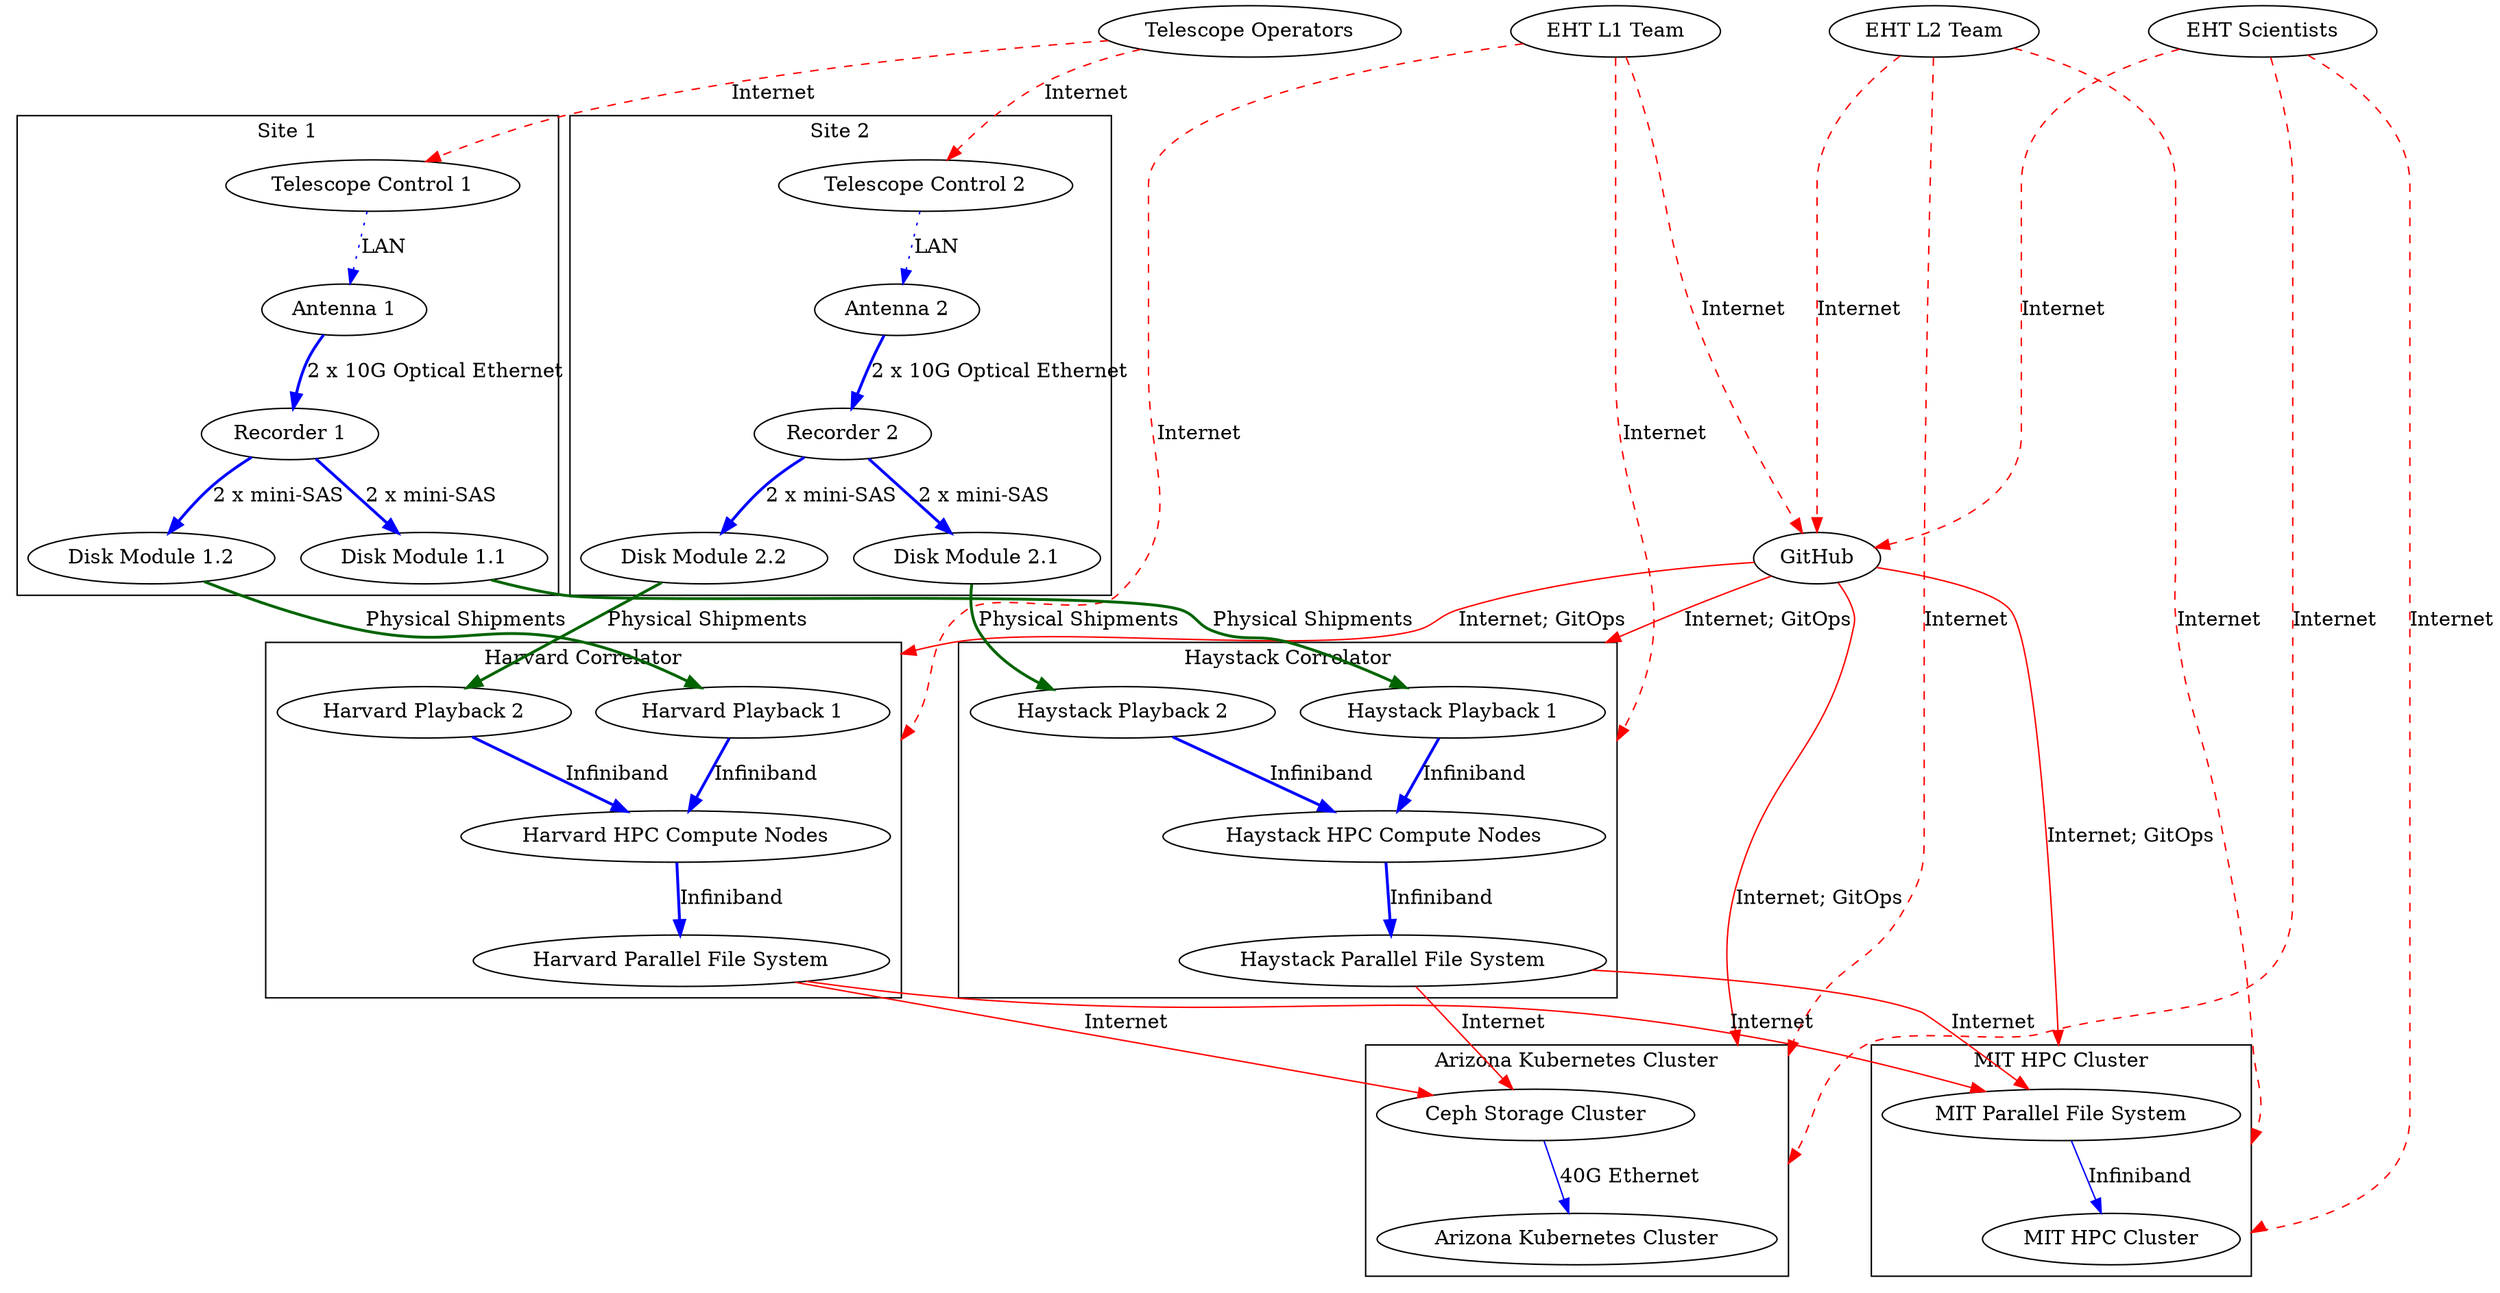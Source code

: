 digraph G {
	compound=true;

	edge [color=red, style=dashed, label=Internet];
	"Telescope Operators" -> "Telescope Control 1";
	"Telescope Operators" -> "Telescope Control 2";
	"Telescope Operators" -> "EHT L1 Team" -> "EHT L2 Team" -> "EHT Scientists" [ style=invis, weight=10 ];

	"EHT L1 Team" -> "Haystack HPC Compute Nodes" [lhead=cluster5];
	"EHT L1 Team" -> "Harvard HPC Compute Nodes"  [lhead=cluster6];
	"EHT L1 Team" -> "GitHub";

	"EHT L2 Team" -> "MIT HPC Cluster"            [lhead=cluster7];
	"EHT L2 Team" -> "Arizona Kubernetes Cluster" [lhead=cluster8];
	"EHT L2 Team" -> "GitHub";

	"EHT Scientists" -> "MIT HPC Cluster"            [lhead=cluster7];
	"EHT Scientists" -> "Arizona Kubernetes Cluster" [lhead=cluster8];
	"EHT Scientists" -> "GitHub";

	{
		rank = same;
		"Telescope Operators";
		"EHT L1 Team";
		"EHT L2 Team";
		"EHT Scientists";
	}

	edge [color=red, style=solid, label="Internet; GitOps"];
	"GitHub" -> "Haystack Playback 1"        [lhead=cluster5];
	"GitHub" -> "Harvard Playback 1"         [lhead=cluster6];
	"GitHub" -> "MIT Parallel File System"   [lhead=cluster7];
	"GitHub" -> "Arizona Kubernetes Cluster" [lhead=cluster8];

	subgraph cluster1 {
		label = "Site 1";
		edge [color=blue, style=dotted, label=LAN];
		"Telescope Control 1"  -> "Antenna 1";
		edge [color=blue, style=bold, label="2 x 10G Optical Ethernet"];
		"Antenna 1"  -> "Recorder 1";
		edge [color=blue, style=bold, label="2 x mini-SAS"];
		"Recorder 1" -> "Disk Module 1.1";
		"Recorder 1" -> "Disk Module 1.2";
	}
	subgraph cluster2 {
		label = "Site 2";
		edge [color=blue, style=dotted, label=LAN];
		"Telescope Control 2"  -> "Antenna 2";
		edge [color=blue, style=bold, label="2 x 10G Optical Ethernet"];
		"Antenna 2"  -> "Recorder 2";
		edge [color=blue, style=bold, label="2 x mini-SAS"];
		"Recorder 2" -> "Disk Module 2.1";
		"Recorder 2" -> "Disk Module 2.2";
	}

	edge [color=darkgreen, style=bold, label="Physical Shipments"];

	"Disk Module 1.1" -> "Haystack Playback 1";
	"Disk Module 2.1" -> "Haystack Playback 2";

	"Disk Module 1.2" -> "Harvard Playback 1";
	"Disk Module 2.2" -> "Harvard Playback 2";

	subgraph cluster5 {
		label = "Haystack Correlator";
		edge [color=blue, label=Infiniband];
		"Haystack Playback 1" -> "Haystack HPC Compute Nodes";
		"Haystack Playback 2" -> "Haystack HPC Compute Nodes";
		"Haystack HPC Compute Nodes" -> "Haystack Parallel File System";
	}

	subgraph cluster6 {
		label = "Harvard Correlator";
		edge [color=blue, label=Infiniband];
		"Harvard Playback 1" -> "Harvard HPC Compute Nodes";
		"Harvard Playback 2" -> "Harvard HPC Compute Nodes";
		"Harvard HPC Compute Nodes" -> "Harvard Parallel File System";
	}

	edge [color=red, style=solid, label=Internet];

	"Haystack Parallel File System" -> "MIT Parallel File System";
	"Haystack Parallel File System" -> "Ceph Storage Cluster";
	"Harvard Parallel File System"  -> "MIT Parallel File System";
	"Harvard Parallel File System"  -> "Ceph Storage Cluster";

	subgraph cluster7 {
		label = "MIT HPC Cluster";
		edge [color=blue, style=solid, label=Infiniband];
		"MIT Parallel File System" -> "MIT HPC Cluster";
	}

	subgraph cluster8 {
		label = "Arizona Kubernetes Cluster";
		edge [color=blue, style=solid, label="40G Ethernet"];
		"Ceph Storage Cluster" -> "Arizona Kubernetes Cluster";
	}

	edge [color=red, style=solid, label="Internet; sync"];
}
